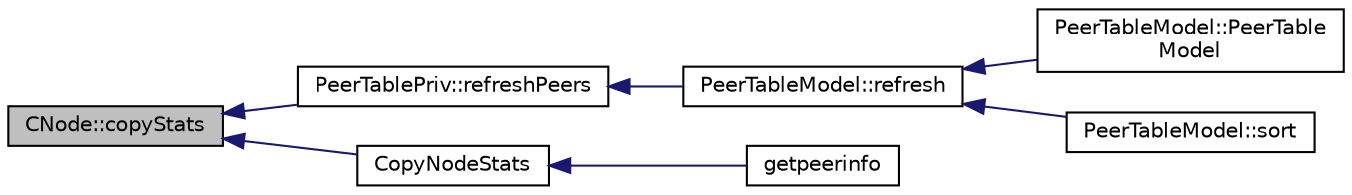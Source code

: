 digraph "CNode::copyStats"
{
  edge [fontname="Helvetica",fontsize="10",labelfontname="Helvetica",labelfontsize="10"];
  node [fontname="Helvetica",fontsize="10",shape=record];
  rankdir="LR";
  Node405 [label="CNode::copyStats",height=0.2,width=0.4,color="black", fillcolor="grey75", style="filled", fontcolor="black"];
  Node405 -> Node406 [dir="back",color="midnightblue",fontsize="10",style="solid",fontname="Helvetica"];
  Node406 [label="PeerTablePriv::refreshPeers",height=0.2,width=0.4,color="black", fillcolor="white", style="filled",URL="$dd/d0b/class_peer_table_priv.html#a304d99874f6cd0c67ed207546a5ca904",tooltip="Pull a full list of peers from vNodes into our cache. "];
  Node406 -> Node407 [dir="back",color="midnightblue",fontsize="10",style="solid",fontname="Helvetica"];
  Node407 [label="PeerTableModel::refresh",height=0.2,width=0.4,color="black", fillcolor="white", style="filled",URL="$d7/d25/class_peer_table_model.html#abae14b3fd8a38a60f752f67a57b5b0b3"];
  Node407 -> Node408 [dir="back",color="midnightblue",fontsize="10",style="solid",fontname="Helvetica"];
  Node408 [label="PeerTableModel::PeerTable\lModel",height=0.2,width=0.4,color="black", fillcolor="white", style="filled",URL="$d7/d25/class_peer_table_model.html#a94e40794eeb946475a4a747c1fe1a2c2"];
  Node407 -> Node409 [dir="back",color="midnightblue",fontsize="10",style="solid",fontname="Helvetica"];
  Node409 [label="PeerTableModel::sort",height=0.2,width=0.4,color="black", fillcolor="white", style="filled",URL="$d7/d25/class_peer_table_model.html#ac2211cda0ce659ac4c324c6ff24e1e5f"];
  Node405 -> Node410 [dir="back",color="midnightblue",fontsize="10",style="solid",fontname="Helvetica"];
  Node410 [label="CopyNodeStats",height=0.2,width=0.4,color="black", fillcolor="white", style="filled",URL="$df/dab/rpcnet_8cpp.html#aeb7ed40072125e3bac7332d9e84d0ef4"];
  Node410 -> Node411 [dir="back",color="midnightblue",fontsize="10",style="solid",fontname="Helvetica"];
  Node411 [label="getpeerinfo",height=0.2,width=0.4,color="black", fillcolor="white", style="filled",URL="$df/dab/rpcnet_8cpp.html#aee93daaf3d283447eae5d8765e0e5ddb"];
}
